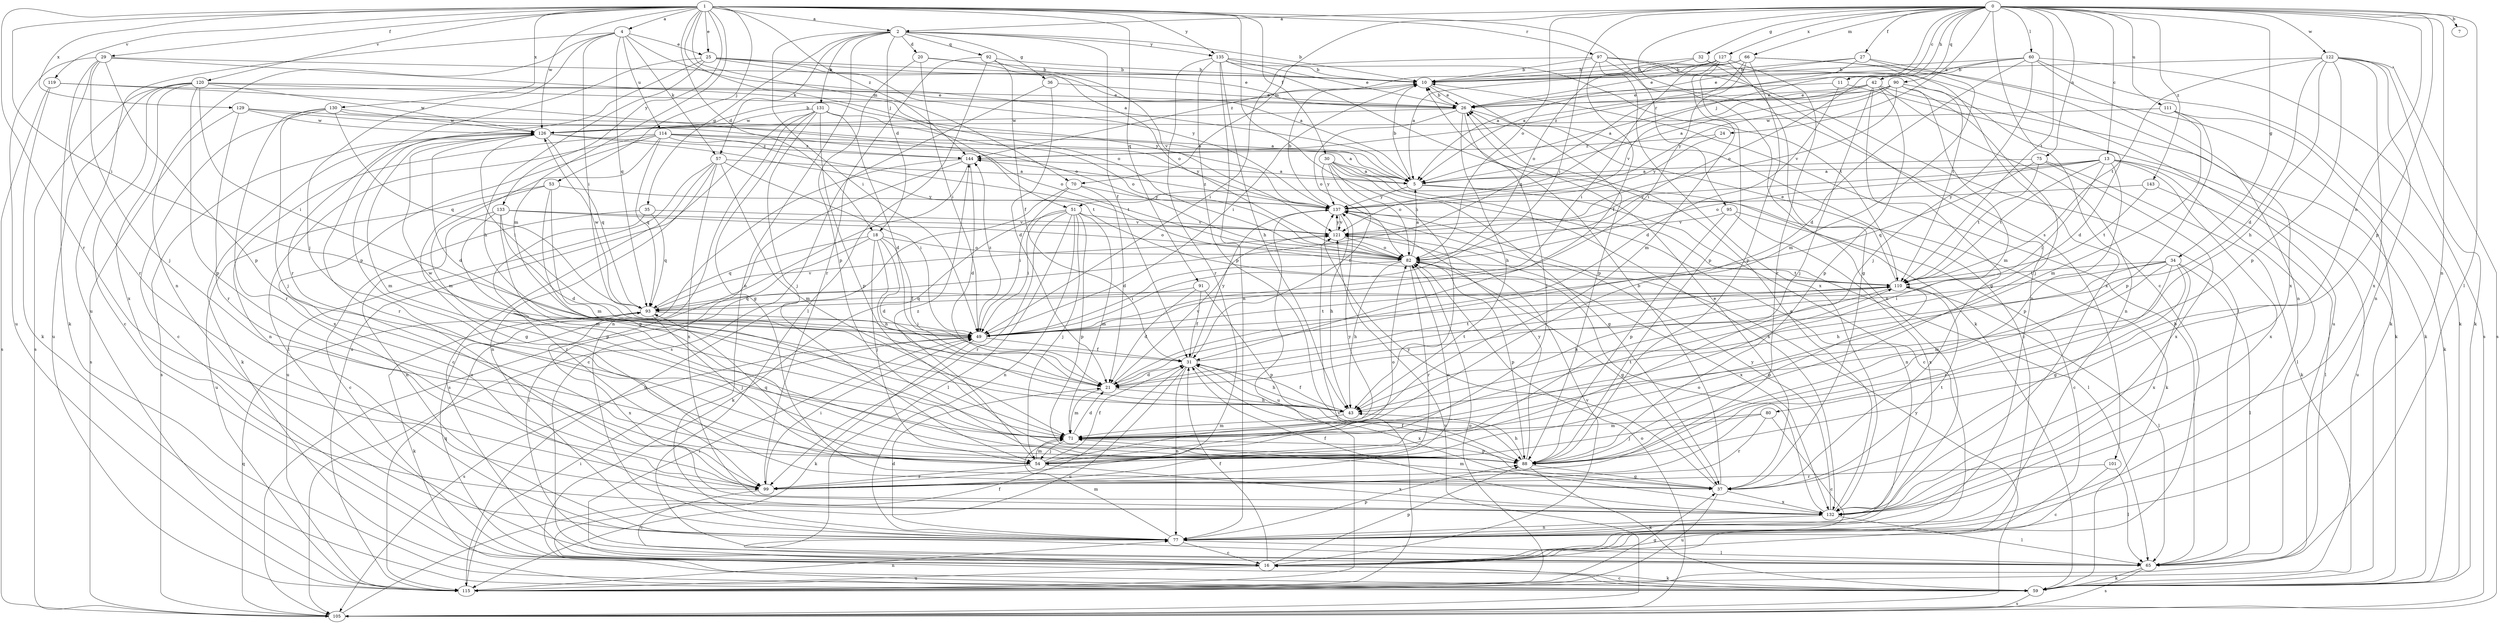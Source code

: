 strict digraph  {
0;
1;
2;
4;
5;
7;
10;
11;
13;
16;
18;
20;
21;
24;
25;
26;
27;
29;
30;
31;
32;
34;
35;
36;
37;
42;
43;
49;
51;
53;
54;
57;
59;
60;
65;
66;
70;
71;
75;
77;
80;
82;
88;
90;
91;
92;
93;
95;
97;
99;
101;
105;
110;
111;
114;
115;
119;
120;
121;
122;
126;
127;
129;
130;
131;
132;
133;
135;
137;
143;
144;
0 -> 2  [label=a];
0 -> 7  [label=b];
0 -> 11  [label=c];
0 -> 13  [label=c];
0 -> 16  [label=c];
0 -> 24  [label=e];
0 -> 27  [label=f];
0 -> 32  [label=g];
0 -> 34  [label=g];
0 -> 42  [label=h];
0 -> 49  [label=i];
0 -> 51  [label=j];
0 -> 60  [label=l];
0 -> 65  [label=l];
0 -> 66  [label=m];
0 -> 70  [label=m];
0 -> 75  [label=n];
0 -> 77  [label=n];
0 -> 80  [label=o];
0 -> 82  [label=o];
0 -> 88  [label=p];
0 -> 90  [label=q];
0 -> 101  [label=s];
0 -> 110  [label=t];
0 -> 111  [label=u];
0 -> 122  [label=w];
0 -> 127  [label=x];
0 -> 143  [label=z];
1 -> 2  [label=a];
1 -> 4  [label=a];
1 -> 18  [label=d];
1 -> 25  [label=e];
1 -> 29  [label=f];
1 -> 30  [label=f];
1 -> 43  [label=h];
1 -> 49  [label=i];
1 -> 51  [label=j];
1 -> 53  [label=j];
1 -> 70  [label=m];
1 -> 71  [label=m];
1 -> 91  [label=q];
1 -> 95  [label=r];
1 -> 97  [label=r];
1 -> 99  [label=r];
1 -> 119  [label=v];
1 -> 120  [label=v];
1 -> 126  [label=w];
1 -> 129  [label=x];
1 -> 130  [label=x];
1 -> 133  [label=y];
1 -> 135  [label=y];
1 -> 144  [label=z];
2 -> 10  [label=b];
2 -> 18  [label=d];
2 -> 20  [label=d];
2 -> 31  [label=f];
2 -> 35  [label=g];
2 -> 36  [label=g];
2 -> 49  [label=i];
2 -> 57  [label=k];
2 -> 77  [label=n];
2 -> 92  [label=q];
2 -> 131  [label=x];
2 -> 135  [label=y];
4 -> 5  [label=a];
4 -> 25  [label=e];
4 -> 49  [label=i];
4 -> 54  [label=j];
4 -> 57  [label=k];
4 -> 77  [label=n];
4 -> 93  [label=q];
4 -> 114  [label=u];
4 -> 115  [label=u];
5 -> 10  [label=b];
5 -> 59  [label=k];
5 -> 77  [label=n];
5 -> 137  [label=y];
10 -> 26  [label=e];
10 -> 49  [label=i];
10 -> 88  [label=p];
11 -> 21  [label=d];
11 -> 26  [label=e];
11 -> 59  [label=k];
13 -> 5  [label=a];
13 -> 49  [label=i];
13 -> 65  [label=l];
13 -> 82  [label=o];
13 -> 88  [label=p];
13 -> 110  [label=t];
13 -> 115  [label=u];
13 -> 121  [label=v];
13 -> 132  [label=x];
16 -> 31  [label=f];
16 -> 49  [label=i];
16 -> 59  [label=k];
16 -> 88  [label=p];
16 -> 93  [label=q];
16 -> 115  [label=u];
16 -> 121  [label=v];
18 -> 21  [label=d];
18 -> 31  [label=f];
18 -> 43  [label=h];
18 -> 54  [label=j];
18 -> 65  [label=l];
18 -> 82  [label=o];
18 -> 93  [label=q];
20 -> 10  [label=b];
20 -> 49  [label=i];
20 -> 82  [label=o];
20 -> 88  [label=p];
21 -> 43  [label=h];
21 -> 71  [label=m];
21 -> 110  [label=t];
21 -> 121  [label=v];
24 -> 137  [label=y];
24 -> 144  [label=z];
25 -> 5  [label=a];
25 -> 10  [label=b];
25 -> 26  [label=e];
25 -> 43  [label=h];
25 -> 88  [label=p];
25 -> 99  [label=r];
25 -> 137  [label=y];
26 -> 10  [label=b];
26 -> 16  [label=c];
26 -> 43  [label=h];
26 -> 54  [label=j];
26 -> 82  [label=o];
26 -> 126  [label=w];
27 -> 5  [label=a];
27 -> 10  [label=b];
27 -> 26  [label=e];
27 -> 71  [label=m];
27 -> 132  [label=x];
29 -> 10  [label=b];
29 -> 54  [label=j];
29 -> 59  [label=k];
29 -> 82  [label=o];
29 -> 88  [label=p];
29 -> 99  [label=r];
29 -> 115  [label=u];
30 -> 5  [label=a];
30 -> 16  [label=c];
30 -> 31  [label=f];
30 -> 37  [label=g];
30 -> 82  [label=o];
30 -> 132  [label=x];
30 -> 137  [label=y];
31 -> 21  [label=d];
31 -> 43  [label=h];
31 -> 77  [label=n];
31 -> 110  [label=t];
31 -> 115  [label=u];
31 -> 132  [label=x];
31 -> 137  [label=y];
32 -> 10  [label=b];
32 -> 77  [label=n];
32 -> 82  [label=o];
32 -> 115  [label=u];
34 -> 37  [label=g];
34 -> 43  [label=h];
34 -> 49  [label=i];
34 -> 65  [label=l];
34 -> 71  [label=m];
34 -> 99  [label=r];
34 -> 110  [label=t];
34 -> 132  [label=x];
35 -> 16  [label=c];
35 -> 93  [label=q];
35 -> 99  [label=r];
35 -> 121  [label=v];
36 -> 21  [label=d];
36 -> 26  [label=e];
36 -> 105  [label=s];
37 -> 10  [label=b];
37 -> 26  [label=e];
37 -> 31  [label=f];
37 -> 71  [label=m];
37 -> 110  [label=t];
37 -> 115  [label=u];
37 -> 132  [label=x];
37 -> 137  [label=y];
42 -> 5  [label=a];
42 -> 26  [label=e];
42 -> 37  [label=g];
42 -> 54  [label=j];
42 -> 59  [label=k];
42 -> 77  [label=n];
42 -> 88  [label=p];
42 -> 121  [label=v];
43 -> 31  [label=f];
43 -> 71  [label=m];
43 -> 126  [label=w];
49 -> 31  [label=f];
49 -> 59  [label=k];
49 -> 105  [label=s];
49 -> 110  [label=t];
49 -> 144  [label=z];
51 -> 49  [label=i];
51 -> 54  [label=j];
51 -> 59  [label=k];
51 -> 65  [label=l];
51 -> 71  [label=m];
51 -> 77  [label=n];
51 -> 88  [label=p];
51 -> 99  [label=r];
51 -> 121  [label=v];
53 -> 37  [label=g];
53 -> 71  [label=m];
53 -> 88  [label=p];
53 -> 115  [label=u];
53 -> 137  [label=y];
54 -> 31  [label=f];
54 -> 71  [label=m];
54 -> 82  [label=o];
54 -> 93  [label=q];
54 -> 99  [label=r];
54 -> 132  [label=x];
54 -> 137  [label=y];
54 -> 144  [label=z];
57 -> 5  [label=a];
57 -> 16  [label=c];
57 -> 49  [label=i];
57 -> 71  [label=m];
57 -> 77  [label=n];
57 -> 115  [label=u];
57 -> 132  [label=x];
59 -> 16  [label=c];
59 -> 105  [label=s];
60 -> 5  [label=a];
60 -> 10  [label=b];
60 -> 21  [label=d];
60 -> 54  [label=j];
60 -> 59  [label=k];
60 -> 77  [label=n];
60 -> 82  [label=o];
60 -> 105  [label=s];
65 -> 10  [label=b];
65 -> 59  [label=k];
65 -> 105  [label=s];
66 -> 10  [label=b];
66 -> 26  [label=e];
66 -> 49  [label=i];
66 -> 59  [label=k];
66 -> 88  [label=p];
66 -> 93  [label=q];
66 -> 132  [label=x];
66 -> 144  [label=z];
70 -> 21  [label=d];
70 -> 49  [label=i];
70 -> 115  [label=u];
70 -> 137  [label=y];
71 -> 21  [label=d];
71 -> 54  [label=j];
71 -> 88  [label=p];
71 -> 110  [label=t];
75 -> 5  [label=a];
75 -> 59  [label=k];
75 -> 93  [label=q];
75 -> 110  [label=t];
75 -> 132  [label=x];
77 -> 16  [label=c];
77 -> 21  [label=d];
77 -> 65  [label=l];
77 -> 71  [label=m];
77 -> 88  [label=p];
80 -> 16  [label=c];
80 -> 54  [label=j];
80 -> 71  [label=m];
80 -> 99  [label=r];
82 -> 5  [label=a];
82 -> 37  [label=g];
82 -> 43  [label=h];
82 -> 49  [label=i];
82 -> 88  [label=p];
82 -> 99  [label=r];
82 -> 110  [label=t];
88 -> 37  [label=g];
88 -> 43  [label=h];
88 -> 59  [label=k];
88 -> 137  [label=y];
90 -> 5  [label=a];
90 -> 21  [label=d];
90 -> 26  [label=e];
90 -> 54  [label=j];
90 -> 71  [label=m];
90 -> 121  [label=v];
90 -> 137  [label=y];
90 -> 144  [label=z];
91 -> 21  [label=d];
91 -> 31  [label=f];
91 -> 88  [label=p];
91 -> 93  [label=q];
92 -> 10  [label=b];
92 -> 31  [label=f];
92 -> 65  [label=l];
92 -> 99  [label=r];
92 -> 121  [label=v];
93 -> 49  [label=i];
93 -> 54  [label=j];
93 -> 59  [label=k];
93 -> 121  [label=v];
93 -> 126  [label=w];
93 -> 132  [label=x];
95 -> 16  [label=c];
95 -> 88  [label=p];
95 -> 121  [label=v];
95 -> 132  [label=x];
97 -> 10  [label=b];
97 -> 31  [label=f];
97 -> 49  [label=i];
97 -> 65  [label=l];
97 -> 77  [label=n];
97 -> 110  [label=t];
97 -> 132  [label=x];
99 -> 16  [label=c];
99 -> 49  [label=i];
99 -> 82  [label=o];
101 -> 16  [label=c];
101 -> 65  [label=l];
101 -> 99  [label=r];
105 -> 31  [label=f];
105 -> 82  [label=o];
105 -> 93  [label=q];
105 -> 121  [label=v];
105 -> 137  [label=y];
110 -> 26  [label=e];
110 -> 43  [label=h];
110 -> 65  [label=l];
110 -> 88  [label=p];
110 -> 93  [label=q];
111 -> 59  [label=k];
111 -> 71  [label=m];
111 -> 88  [label=p];
111 -> 126  [label=w];
114 -> 5  [label=a];
114 -> 65  [label=l];
114 -> 71  [label=m];
114 -> 77  [label=n];
114 -> 93  [label=q];
114 -> 110  [label=t];
114 -> 132  [label=x];
114 -> 137  [label=y];
114 -> 144  [label=z];
115 -> 37  [label=g];
115 -> 49  [label=i];
115 -> 77  [label=n];
115 -> 82  [label=o];
115 -> 121  [label=v];
119 -> 26  [label=e];
119 -> 59  [label=k];
119 -> 82  [label=o];
119 -> 105  [label=s];
120 -> 16  [label=c];
120 -> 26  [label=e];
120 -> 49  [label=i];
120 -> 88  [label=p];
120 -> 105  [label=s];
120 -> 115  [label=u];
120 -> 126  [label=w];
120 -> 132  [label=x];
120 -> 137  [label=y];
121 -> 82  [label=o];
121 -> 132  [label=x];
121 -> 137  [label=y];
122 -> 10  [label=b];
122 -> 21  [label=d];
122 -> 43  [label=h];
122 -> 59  [label=k];
122 -> 77  [label=n];
122 -> 88  [label=p];
122 -> 105  [label=s];
122 -> 110  [label=t];
122 -> 132  [label=x];
126 -> 10  [label=b];
126 -> 21  [label=d];
126 -> 49  [label=i];
126 -> 59  [label=k];
126 -> 71  [label=m];
126 -> 93  [label=q];
126 -> 99  [label=r];
126 -> 105  [label=s];
126 -> 110  [label=t];
126 -> 144  [label=z];
127 -> 5  [label=a];
127 -> 10  [label=b];
127 -> 37  [label=g];
127 -> 49  [label=i];
127 -> 71  [label=m];
127 -> 88  [label=p];
127 -> 99  [label=r];
129 -> 5  [label=a];
129 -> 82  [label=o];
129 -> 99  [label=r];
129 -> 105  [label=s];
129 -> 126  [label=w];
130 -> 5  [label=a];
130 -> 16  [label=c];
130 -> 54  [label=j];
130 -> 93  [label=q];
130 -> 99  [label=r];
130 -> 126  [label=w];
131 -> 21  [label=d];
131 -> 37  [label=g];
131 -> 54  [label=j];
131 -> 77  [label=n];
131 -> 82  [label=o];
131 -> 88  [label=p];
131 -> 115  [label=u];
131 -> 126  [label=w];
132 -> 26  [label=e];
132 -> 31  [label=f];
132 -> 65  [label=l];
132 -> 77  [label=n];
132 -> 82  [label=o];
132 -> 137  [label=y];
133 -> 21  [label=d];
133 -> 71  [label=m];
133 -> 77  [label=n];
133 -> 82  [label=o];
133 -> 88  [label=p];
133 -> 121  [label=v];
135 -> 10  [label=b];
135 -> 26  [label=e];
135 -> 43  [label=h];
135 -> 59  [label=k];
135 -> 77  [label=n];
135 -> 88  [label=p];
135 -> 99  [label=r];
135 -> 110  [label=t];
137 -> 10  [label=b];
137 -> 43  [label=h];
137 -> 65  [label=l];
137 -> 115  [label=u];
137 -> 121  [label=v];
137 -> 144  [label=z];
143 -> 65  [label=l];
143 -> 110  [label=t];
143 -> 137  [label=y];
144 -> 5  [label=a];
144 -> 16  [label=c];
144 -> 21  [label=d];
144 -> 105  [label=s];
144 -> 115  [label=u];
}
